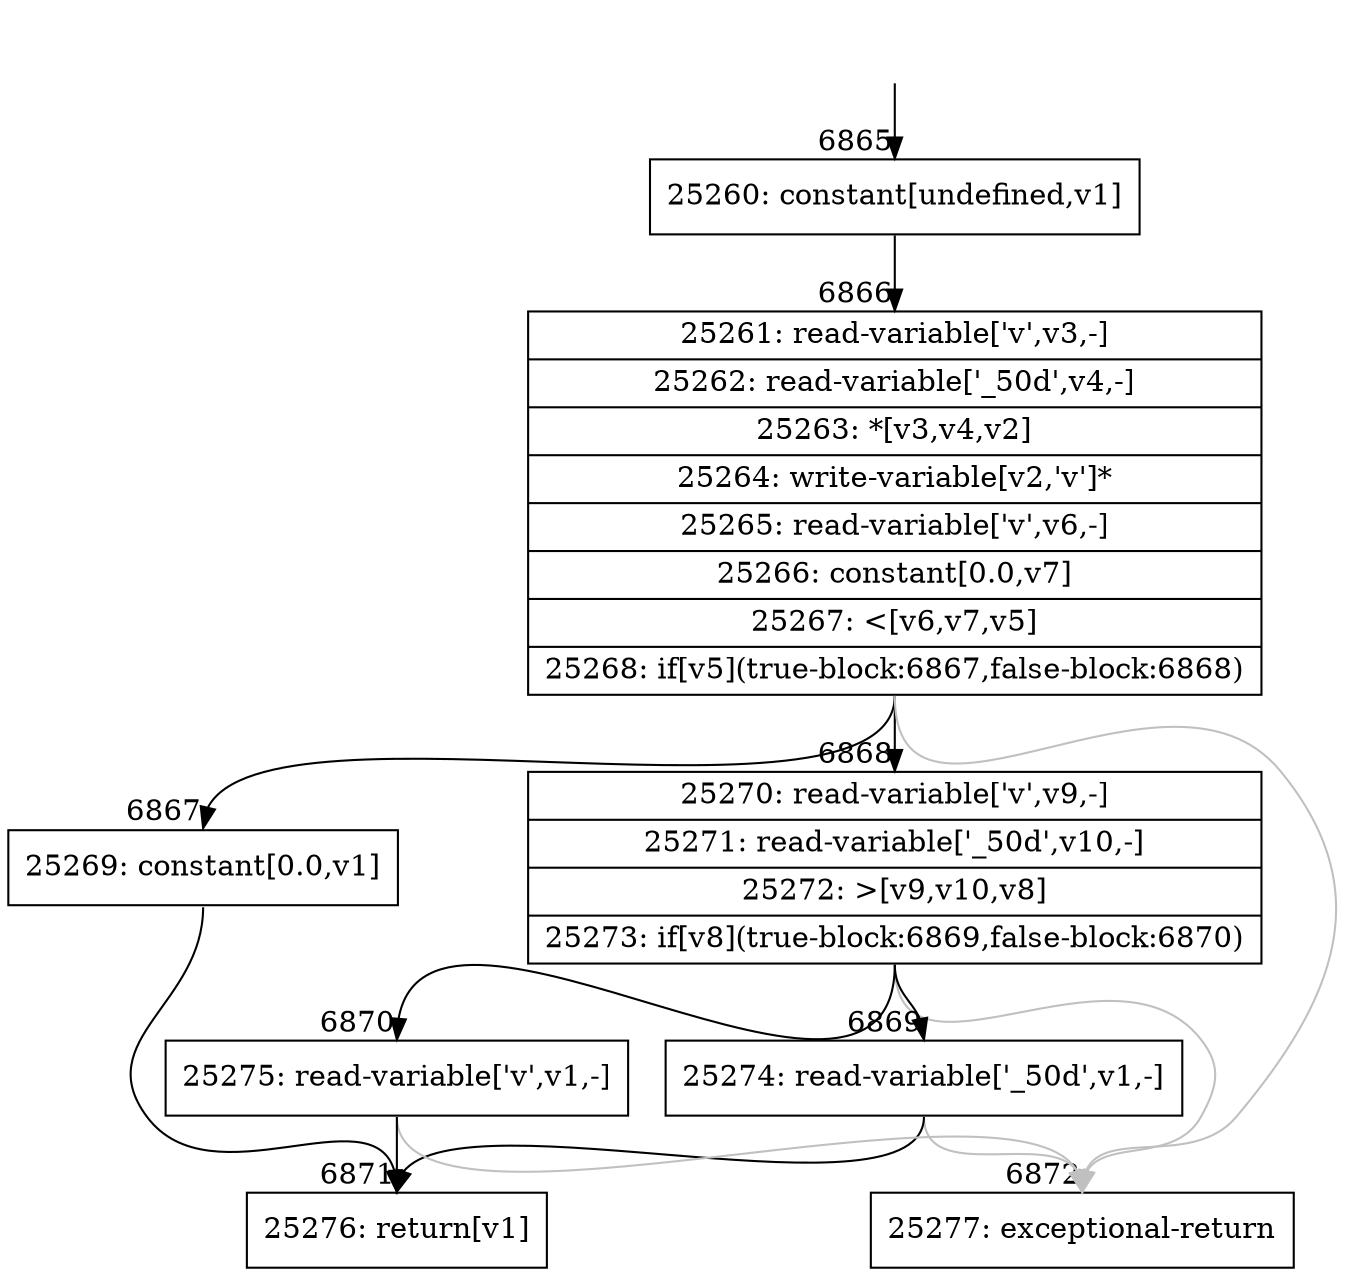 digraph {
rankdir="TD"
BB_entry463[shape=none,label=""];
BB_entry463 -> BB6865 [tailport=s, headport=n, headlabel="    6865"]
BB6865 [shape=record label="{25260: constant[undefined,v1]}" ] 
BB6865 -> BB6866 [tailport=s, headport=n, headlabel="      6866"]
BB6866 [shape=record label="{25261: read-variable['v',v3,-]|25262: read-variable['_50d',v4,-]|25263: *[v3,v4,v2]|25264: write-variable[v2,'v']*|25265: read-variable['v',v6,-]|25266: constant[0.0,v7]|25267: \<[v6,v7,v5]|25268: if[v5](true-block:6867,false-block:6868)}" ] 
BB6866 -> BB6867 [tailport=s, headport=n, headlabel="      6867"]
BB6866 -> BB6868 [tailport=s, headport=n, headlabel="      6868"]
BB6866 -> BB6872 [tailport=s, headport=n, color=gray, headlabel="      6872"]
BB6867 [shape=record label="{25269: constant[0.0,v1]}" ] 
BB6867 -> BB6871 [tailport=s, headport=n, headlabel="      6871"]
BB6868 [shape=record label="{25270: read-variable['v',v9,-]|25271: read-variable['_50d',v10,-]|25272: \>[v9,v10,v8]|25273: if[v8](true-block:6869,false-block:6870)}" ] 
BB6868 -> BB6869 [tailport=s, headport=n, headlabel="      6869"]
BB6868 -> BB6870 [tailport=s, headport=n, headlabel="      6870"]
BB6868 -> BB6872 [tailport=s, headport=n, color=gray]
BB6869 [shape=record label="{25274: read-variable['_50d',v1,-]}" ] 
BB6869 -> BB6871 [tailport=s, headport=n]
BB6869 -> BB6872 [tailport=s, headport=n, color=gray]
BB6870 [shape=record label="{25275: read-variable['v',v1,-]}" ] 
BB6870 -> BB6871 [tailport=s, headport=n]
BB6870 -> BB6872 [tailport=s, headport=n, color=gray]
BB6871 [shape=record label="{25276: return[v1]}" ] 
BB6872 [shape=record label="{25277: exceptional-return}" ] 
//#$~ 4841
}
